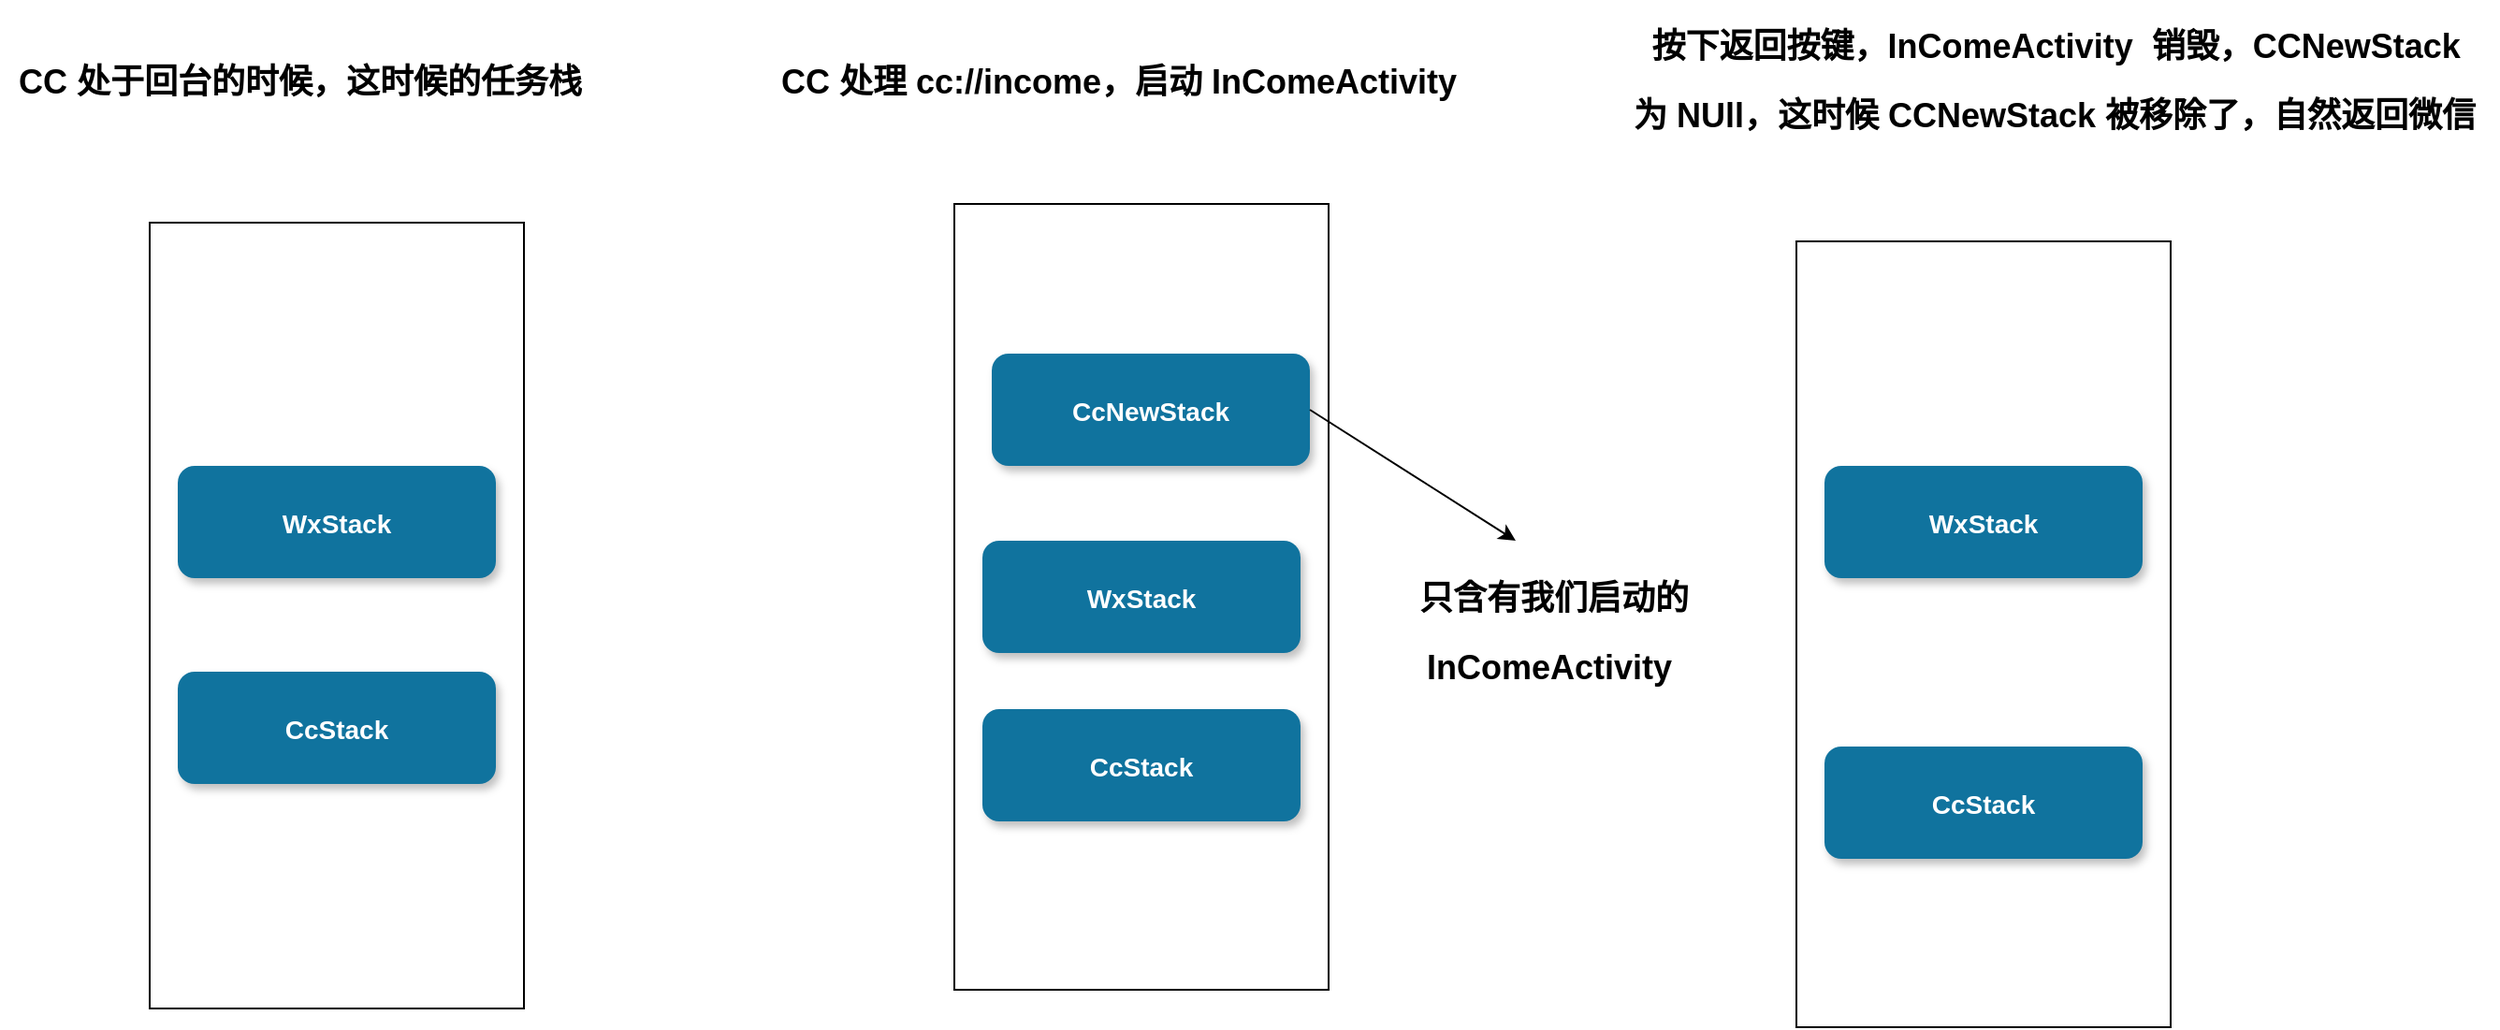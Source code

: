 <mxfile version="15.7.0" type="github" pages="2">
  <diagram name="Page-1" id="97916047-d0de-89f5-080d-49f4d83e522f">
    <mxGraphModel dx="2031" dy="1009" grid="1" gridSize="10" guides="1" tooltips="1" connect="1" arrows="1" fold="1" page="1" pageScale="1.5" pageWidth="1169" pageHeight="827" background="none" math="0" shadow="0">
      <root>
        <mxCell id="0" />
        <mxCell id="1" parent="0" />
        <mxCell id="4Q2F3BAIOPjF95gCmgY9-70" value="" style="group" vertex="1" connectable="0" parent="1">
          <mxGeometry x="720" y="180" width="200" height="420" as="geometry" />
        </mxCell>
        <mxCell id="4Q2F3BAIOPjF95gCmgY9-71" value="" style="rounded=0;whiteSpace=wrap;html=1;" vertex="1" parent="4Q2F3BAIOPjF95gCmgY9-70">
          <mxGeometry width="200" height="420" as="geometry" />
        </mxCell>
        <mxCell id="4Q2F3BAIOPjF95gCmgY9-72" value="WxStack" style="rounded=1;fillColor=#10739E;strokeColor=none;shadow=1;gradientColor=none;fontStyle=1;fontColor=#FFFFFF;fontSize=14;" vertex="1" parent="4Q2F3BAIOPjF95gCmgY9-70">
          <mxGeometry x="15" y="180" width="170" height="60" as="geometry" />
        </mxCell>
        <mxCell id="4Q2F3BAIOPjF95gCmgY9-73" value="CcStack" style="rounded=1;fillColor=#10739E;strokeColor=none;shadow=1;gradientColor=none;fontStyle=1;fontColor=#FFFFFF;fontSize=14;" vertex="1" parent="4Q2F3BAIOPjF95gCmgY9-70">
          <mxGeometry x="15" y="270" width="170" height="60" as="geometry" />
        </mxCell>
        <mxCell id="4Q2F3BAIOPjF95gCmgY9-74" value="CcNewStack" style="rounded=1;fillColor=#10739E;strokeColor=none;shadow=1;gradientColor=none;fontStyle=1;fontColor=#FFFFFF;fontSize=14;" vertex="1" parent="4Q2F3BAIOPjF95gCmgY9-70">
          <mxGeometry x="20" y="80" width="170" height="60" as="geometry" />
        </mxCell>
        <mxCell id="4Q2F3BAIOPjF95gCmgY9-89" value="" style="endArrow=classic;html=1;rounded=0;fontFamily=Helvetica;exitX=1;exitY=0.5;exitDx=0;exitDy=0;" edge="1" parent="4Q2F3BAIOPjF95gCmgY9-70" source="4Q2F3BAIOPjF95gCmgY9-74">
          <mxGeometry width="50" height="50" relative="1" as="geometry">
            <mxPoint x="-530" y="-20" as="sourcePoint" />
            <mxPoint x="300" y="180" as="targetPoint" />
          </mxGeometry>
        </mxCell>
        <mxCell id="4Q2F3BAIOPjF95gCmgY9-75" value="" style="group" vertex="1" connectable="0" parent="1">
          <mxGeometry x="290" y="190" width="200" height="420" as="geometry" />
        </mxCell>
        <mxCell id="4Q2F3BAIOPjF95gCmgY9-60" value="" style="rounded=0;whiteSpace=wrap;html=1;" vertex="1" parent="4Q2F3BAIOPjF95gCmgY9-75">
          <mxGeometry width="200" height="420" as="geometry" />
        </mxCell>
        <mxCell id="2" value="WxStack" style="rounded=1;fillColor=#10739E;strokeColor=none;shadow=1;gradientColor=none;fontStyle=1;fontColor=#FFFFFF;fontSize=14;" parent="4Q2F3BAIOPjF95gCmgY9-75" vertex="1">
          <mxGeometry x="15" y="130" width="170" height="60" as="geometry" />
        </mxCell>
        <mxCell id="4Q2F3BAIOPjF95gCmgY9-61" value="CcStack" style="rounded=1;fillColor=#10739E;strokeColor=none;shadow=1;gradientColor=none;fontStyle=1;fontColor=#FFFFFF;fontSize=14;" vertex="1" parent="4Q2F3BAIOPjF95gCmgY9-75">
          <mxGeometry x="15" y="240" width="170" height="60" as="geometry" />
        </mxCell>
        <mxCell id="4Q2F3BAIOPjF95gCmgY9-79" value="&lt;h2&gt;CC 处于回台的时候，这时候的任务栈&lt;/h2&gt;" style="text;html=1;resizable=0;autosize=1;align=center;verticalAlign=middle;points=[];fillColor=none;strokeColor=none;rounded=0;fontFamily=Helvetica;" vertex="1" parent="1">
          <mxGeometry x="210" y="90" width="320" height="50" as="geometry" />
        </mxCell>
        <mxCell id="4Q2F3BAIOPjF95gCmgY9-80" value="&lt;h2&gt;CC 处理&amp;nbsp;cc://income，启动 InComeActivity&amp;nbsp;&lt;/h2&gt;" style="text;html=1;resizable=0;autosize=1;align=center;verticalAlign=middle;points=[];fillColor=none;strokeColor=none;rounded=0;fontFamily=Helvetica;" vertex="1" parent="1">
          <mxGeometry x="620" y="90" width="380" height="50" as="geometry" />
        </mxCell>
        <mxCell id="4Q2F3BAIOPjF95gCmgY9-82" value="" style="rounded=0;whiteSpace=wrap;html=1;" vertex="1" parent="1">
          <mxGeometry x="1170" y="200" width="200" height="420" as="geometry" />
        </mxCell>
        <mxCell id="4Q2F3BAIOPjF95gCmgY9-83" value="WxStack" style="rounded=1;fillColor=#10739E;strokeColor=none;shadow=1;gradientColor=none;fontStyle=1;fontColor=#FFFFFF;fontSize=14;" vertex="1" parent="1">
          <mxGeometry x="1185" y="320" width="170" height="60" as="geometry" />
        </mxCell>
        <mxCell id="4Q2F3BAIOPjF95gCmgY9-84" value="CcStack" style="rounded=1;fillColor=#10739E;strokeColor=none;shadow=1;gradientColor=none;fontStyle=1;fontColor=#FFFFFF;fontSize=14;" vertex="1" parent="1">
          <mxGeometry x="1185" y="470" width="170" height="60" as="geometry" />
        </mxCell>
        <mxCell id="4Q2F3BAIOPjF95gCmgY9-86" value="&lt;h2&gt;按下返回按键，InComeActivity&amp;nbsp; 销毁，CCNewStack&lt;span style=&quot;font-size: 12px ; font-weight: normal&quot;&gt;&amp;nbsp;&lt;/span&gt;&lt;/h2&gt;&lt;h2&gt;为 NUll，这时候 CCNewStack 被移除了，自然返回微信&amp;nbsp;&lt;/h2&gt;" style="text;html=1;resizable=0;autosize=1;align=center;verticalAlign=middle;points=[];fillColor=none;strokeColor=none;rounded=0;fontFamily=Helvetica;" vertex="1" parent="1">
          <mxGeometry x="1075" y="75" width="470" height="80" as="geometry" />
        </mxCell>
        <mxCell id="4Q2F3BAIOPjF95gCmgY9-91" value="&lt;h2&gt;只含有我们启动的&lt;/h2&gt;&lt;h2&gt;InComeActivity&amp;nbsp;&lt;/h2&gt;" style="text;html=1;resizable=0;autosize=1;align=center;verticalAlign=middle;points=[];fillColor=none;strokeColor=none;rounded=0;fontFamily=Helvetica;" vertex="1" parent="1">
          <mxGeometry x="960" y="370" width="160" height="80" as="geometry" />
        </mxCell>
      </root>
    </mxGraphModel>
  </diagram>
  <diagram id="oVr7XzxMesY8NqYMMdI1" name="Page-2">
    <mxGraphModel dx="1422" dy="706" grid="1" gridSize="10" guides="1" tooltips="1" connect="1" arrows="1" fold="1" page="1" pageScale="1" pageWidth="827" pageHeight="1169" math="0" shadow="0">
      <root>
        <mxCell id="44hVdt_agHa2XFEtwiaZ-0" />
        <mxCell id="44hVdt_agHa2XFEtwiaZ-1" parent="44hVdt_agHa2XFEtwiaZ-0" />
        <mxCell id="RU0aZS5ac8u10fpeEIhz-0" value="" style="group" vertex="1" connectable="0" parent="44hVdt_agHa2XFEtwiaZ-1">
          <mxGeometry x="80" y="220" width="200" height="420" as="geometry" />
        </mxCell>
        <mxCell id="RU0aZS5ac8u10fpeEIhz-1" value="" style="rounded=0;whiteSpace=wrap;html=1;" vertex="1" parent="RU0aZS5ac8u10fpeEIhz-0">
          <mxGeometry width="200" height="420" as="geometry" />
        </mxCell>
        <mxCell id="RU0aZS5ac8u10fpeEIhz-2" value="WxStack" style="rounded=1;fillColor=#10739E;strokeColor=none;shadow=1;gradientColor=none;fontStyle=1;fontColor=#FFFFFF;fontSize=14;" vertex="1" parent="RU0aZS5ac8u10fpeEIhz-0">
          <mxGeometry x="15" y="180" width="170" height="60" as="geometry" />
        </mxCell>
        <mxCell id="RU0aZS5ac8u10fpeEIhz-3" value="CcStack" style="rounded=1;fillColor=#10739E;strokeColor=none;shadow=1;gradientColor=none;fontStyle=1;fontColor=#FFFFFF;fontSize=14;" vertex="1" parent="RU0aZS5ac8u10fpeEIhz-0">
          <mxGeometry x="15" y="270" width="170" height="60" as="geometry" />
        </mxCell>
        <mxCell id="RU0aZS5ac8u10fpeEIhz-4" value="CcNewStack" style="rounded=1;fillColor=#10739E;strokeColor=none;shadow=1;gradientColor=none;fontStyle=1;fontColor=#FFFFFF;fontSize=14;" vertex="1" parent="RU0aZS5ac8u10fpeEIhz-0">
          <mxGeometry x="15" y="80" width="170" height="60" as="geometry" />
        </mxCell>
        <mxCell id="RU0aZS5ac8u10fpeEIhz-6" value="" style="group" vertex="1" connectable="0" parent="44hVdt_agHa2XFEtwiaZ-1">
          <mxGeometry x="380" y="220" width="200" height="420" as="geometry" />
        </mxCell>
        <mxCell id="RU0aZS5ac8u10fpeEIhz-7" value="" style="rounded=0;whiteSpace=wrap;html=1;" vertex="1" parent="RU0aZS5ac8u10fpeEIhz-6">
          <mxGeometry width="200" height="420" as="geometry" />
        </mxCell>
        <mxCell id="RU0aZS5ac8u10fpeEIhz-8" value="WxStack" style="rounded=1;fillColor=#10739E;strokeColor=none;shadow=1;gradientColor=none;fontStyle=1;fontColor=#FFFFFF;fontSize=14;" vertex="1" parent="RU0aZS5ac8u10fpeEIhz-6">
          <mxGeometry x="15" y="280" width="170" height="60" as="geometry" />
        </mxCell>
        <mxCell id="RU0aZS5ac8u10fpeEIhz-9" value="CcStack" style="rounded=1;fillColor=#10739E;strokeColor=none;shadow=1;gradientColor=none;fontStyle=1;fontColor=#FFFFFF;fontSize=14;" vertex="1" parent="RU0aZS5ac8u10fpeEIhz-6">
          <mxGeometry x="15" y="70" width="170" height="60" as="geometry" />
        </mxCell>
        <mxCell id="RU0aZS5ac8u10fpeEIhz-10" value="CcNewStack" style="rounded=1;fillColor=#10739E;strokeColor=none;shadow=1;gradientColor=none;fontStyle=1;fontColor=#FFFFFF;fontSize=14;" vertex="1" parent="RU0aZS5ac8u10fpeEIhz-6">
          <mxGeometry x="15" y="170" width="170" height="60" as="geometry" />
        </mxCell>
        <mxCell id="RU0aZS5ac8u10fpeEIhz-11" value="" style="group" vertex="1" connectable="0" parent="44hVdt_agHa2XFEtwiaZ-1">
          <mxGeometry x="660" y="220" width="200" height="420" as="geometry" />
        </mxCell>
        <mxCell id="RU0aZS5ac8u10fpeEIhz-12" value="" style="rounded=0;whiteSpace=wrap;html=1;" vertex="1" parent="RU0aZS5ac8u10fpeEIhz-11">
          <mxGeometry width="200" height="420" as="geometry" />
        </mxCell>
        <mxCell id="RU0aZS5ac8u10fpeEIhz-13" value="WxStack" style="rounded=1;fillColor=#10739E;strokeColor=none;shadow=1;gradientColor=none;fontStyle=1;fontColor=#FFFFFF;fontSize=14;" vertex="1" parent="RU0aZS5ac8u10fpeEIhz-11">
          <mxGeometry x="15" y="280" width="170" height="60" as="geometry" />
        </mxCell>
        <mxCell id="RU0aZS5ac8u10fpeEIhz-14" value="CcStack" style="rounded=1;fillColor=#10739E;strokeColor=none;shadow=1;gradientColor=none;fontStyle=1;fontColor=#FFFFFF;fontSize=14;" vertex="1" parent="RU0aZS5ac8u10fpeEIhz-11">
          <mxGeometry x="15" y="170" width="170" height="60" as="geometry" />
        </mxCell>
        <mxCell id="RU0aZS5ac8u10fpeEIhz-15" value="CcNewStack" style="rounded=1;fillColor=#10739E;strokeColor=none;shadow=1;gradientColor=none;fontStyle=1;fontColor=#FFFFFF;fontSize=14;" vertex="1" parent="RU0aZS5ac8u10fpeEIhz-11">
          <mxGeometry x="15" y="70" width="170" height="60" as="geometry" />
        </mxCell>
        <mxCell id="6VCtu2bUq2aOtrigSOwV-0" value="&lt;h2&gt;moveOldMainActivityTask 之后&lt;/h2&gt;" style="text;html=1;resizable=0;autosize=1;align=center;verticalAlign=middle;points=[];fillColor=none;strokeColor=none;rounded=0;fontFamily=Helvetica;" vertex="1" parent="44hVdt_agHa2XFEtwiaZ-1">
          <mxGeometry x="310" y="140" width="280" height="50" as="geometry" />
        </mxCell>
        <mxCell id="6VCtu2bUq2aOtrigSOwV-1" value="&lt;h2&gt;start InComeActivity 之后&lt;/h2&gt;" style="text;html=1;resizable=0;autosize=1;align=center;verticalAlign=middle;points=[];fillColor=none;strokeColor=none;rounded=0;fontFamily=Helvetica;" vertex="1" parent="44hVdt_agHa2XFEtwiaZ-1">
          <mxGeometry x="655" y="140" width="230" height="50" as="geometry" />
        </mxCell>
      </root>
    </mxGraphModel>
  </diagram>
</mxfile>
